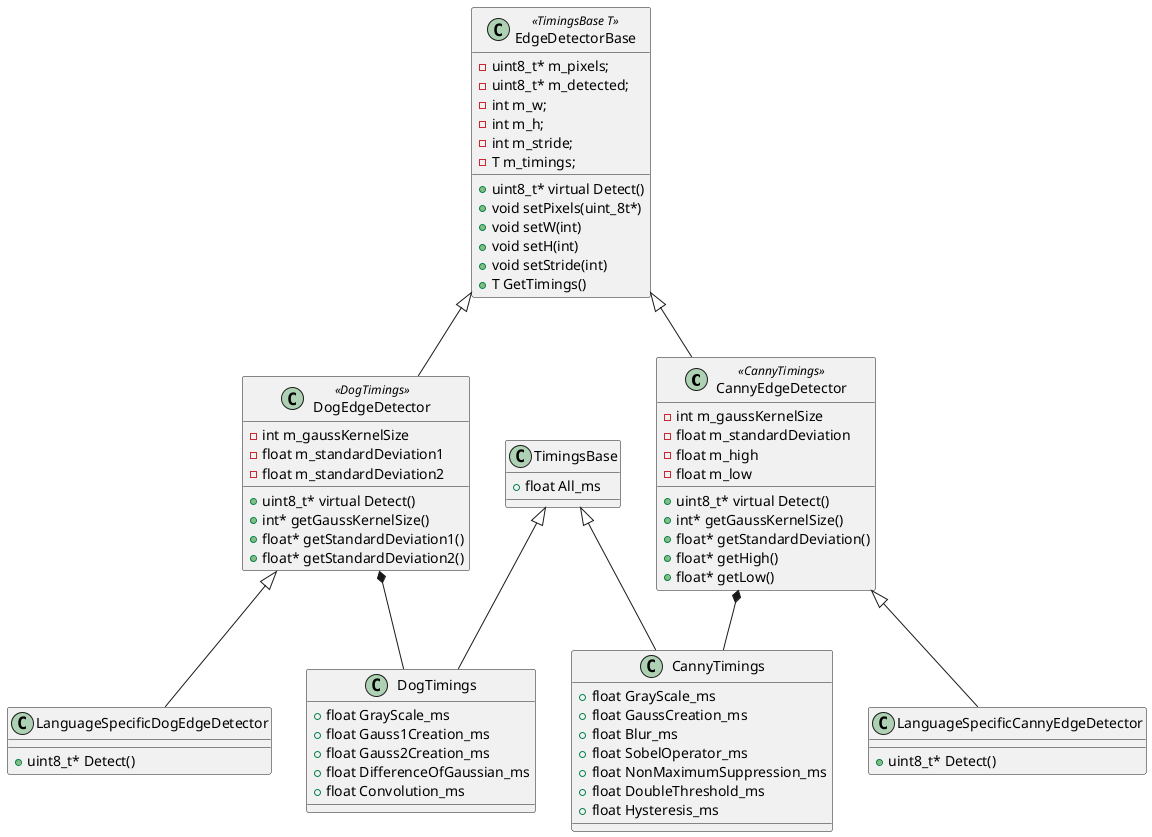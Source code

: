 @startuml
class CannyEdgeDetector<<CannyTimings>>{
+ uint8_t* virtual Detect()
+ int* getGaussKernelSize()
+ float* getStandardDeviation()
+ float* getHigh()
+ float* getLow()
- int m_gaussKernelSize
- float m_standardDeviation
- float m_high
- float m_low
}

class LanguageSpecificCannyEdgeDetector{
+ uint8_t* Detect()
}

class DogEdgeDetector<<DogTimings>>{
+ uint8_t* virtual Detect()
+ int* getGaussKernelSize()
+ float* getStandardDeviation1()
+ float* getStandardDeviation2()
- int m_gaussKernelSize
- float m_standardDeviation1
- float m_standardDeviation2
}

class LanguageSpecificDogEdgeDetector{
+ uint8_t* Detect()
}

class EdgeDetectorBase<<TimingsBase T>>{
+ uint8_t* virtual Detect()
+ void setPixels(uint_8t*)
+ void setW(int)
+ void setH(int)
+ void setStride(int)
+ T GetTimings()
- uint8_t* m_pixels;
- uint8_t* m_detected;
- int m_w;
- int m_h;
- int m_stride;
- T m_timings;
}

class CannyTimings{
+ float GrayScale_ms
+ float GaussCreation_ms
+ float Blur_ms
+ float SobelOperator_ms
+ float NonMaximumSuppression_ms
+ float DoubleThreshold_ms
+ float Hysteresis_ms
}

class DogTimings{
+ float GrayScale_ms
+ float Gauss1Creation_ms
+ float Gauss2Creation_ms
+ float DifferenceOfGaussian_ms
+ float Convolution_ms
}

class TimingsBase{
+ float All_ms
}

TimingsBase <|-down- DogTimings
TimingsBase <|-down- CannyTimings
EdgeDetectorBase <|-down-DogEdgeDetector
EdgeDetectorBase <|-down-CannyEdgeDetector
DogEdgeDetector <|-down- LanguageSpecificDogEdgeDetector
CannyEdgeDetector <|-down- LanguageSpecificCannyEdgeDetector
DogEdgeDetector *-- DogTimings
CannyEdgeDetector *-- CannyTimings

@enduml
